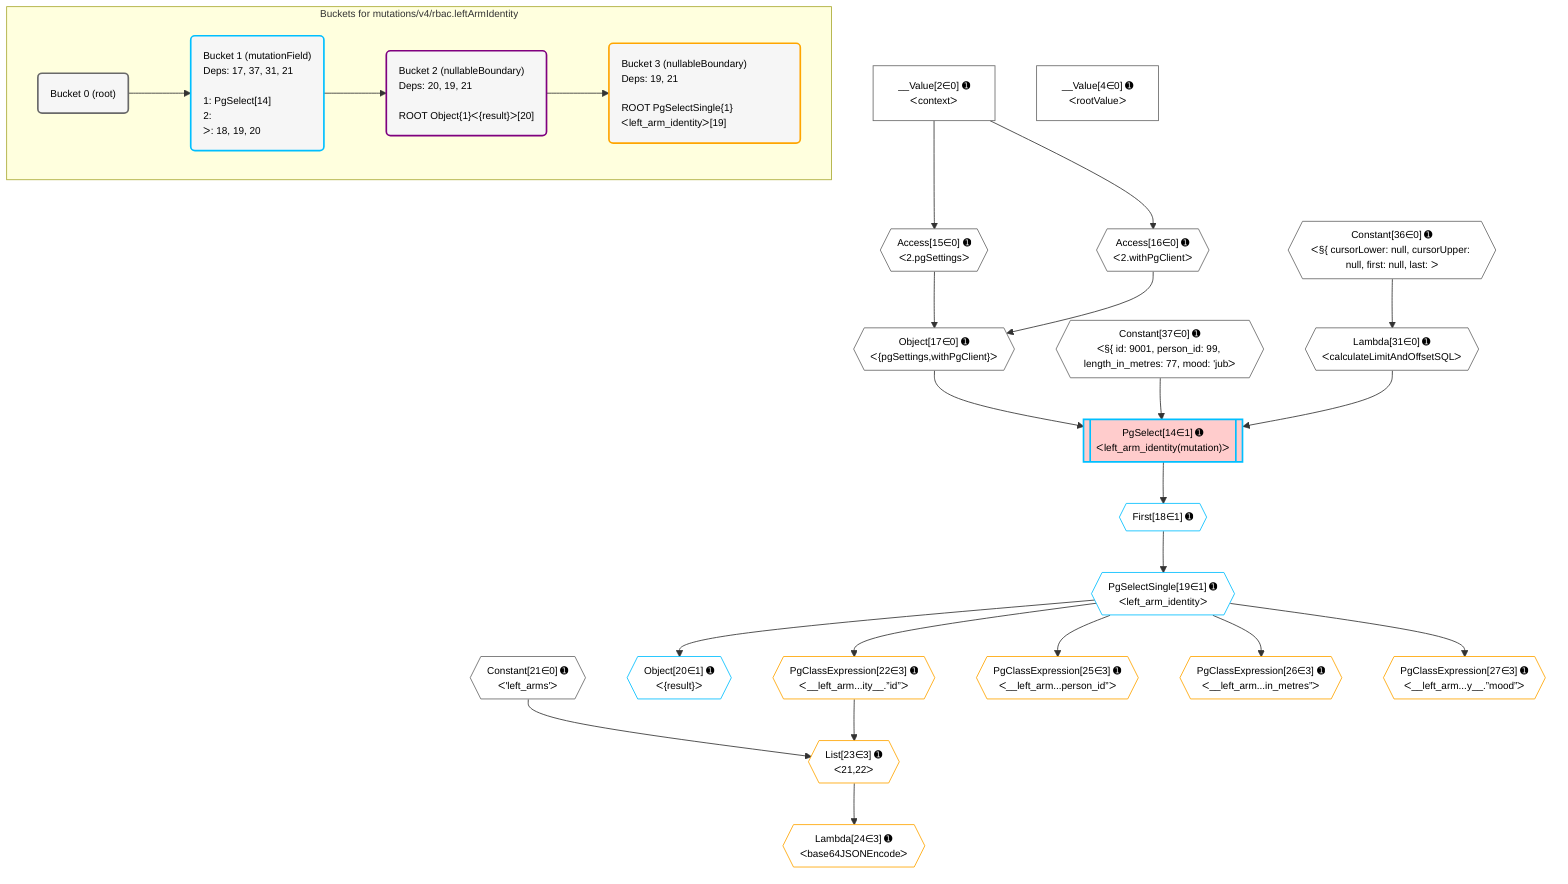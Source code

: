 %%{init: {'themeVariables': { 'fontSize': '12px'}}}%%
graph TD
    classDef path fill:#eee,stroke:#000,color:#000
    classDef plan fill:#fff,stroke-width:1px,color:#000
    classDef itemplan fill:#fff,stroke-width:2px,color:#000
    classDef unbatchedplan fill:#dff,stroke-width:1px,color:#000
    classDef sideeffectplan fill:#fcc,stroke-width:2px,color:#000
    classDef bucket fill:#f6f6f6,color:#000,stroke-width:2px,text-align:left


    %% plan dependencies
    Object17{{"Object[17∈0] ➊<br />ᐸ{pgSettings,withPgClient}ᐳ"}}:::plan
    Access15{{"Access[15∈0] ➊<br />ᐸ2.pgSettingsᐳ"}}:::plan
    Access16{{"Access[16∈0] ➊<br />ᐸ2.withPgClientᐳ"}}:::plan
    Access15 & Access16 --> Object17
    __Value2["__Value[2∈0] ➊<br />ᐸcontextᐳ"]:::plan
    __Value2 --> Access15
    __Value2 --> Access16
    Lambda31{{"Lambda[31∈0] ➊<br />ᐸcalculateLimitAndOffsetSQLᐳ"}}:::plan
    Constant36{{"Constant[36∈0] ➊<br />ᐸ§{ cursorLower: null, cursorUpper: null, first: null, last: ᐳ"}}:::plan
    Constant36 --> Lambda31
    __Value4["__Value[4∈0] ➊<br />ᐸrootValueᐳ"]:::plan
    Constant21{{"Constant[21∈0] ➊<br />ᐸ'left_arms'ᐳ"}}:::plan
    Constant37{{"Constant[37∈0] ➊<br />ᐸ§{ id: 9001, person_id: 99, length_in_metres: 77, mood: 'jubᐳ"}}:::plan
    PgSelect14[["PgSelect[14∈1] ➊<br />ᐸleft_arm_identity(mutation)ᐳ"]]:::sideeffectplan
    Object17 & Constant37 & Lambda31 --> PgSelect14
    First18{{"First[18∈1] ➊"}}:::plan
    PgSelect14 --> First18
    PgSelectSingle19{{"PgSelectSingle[19∈1] ➊<br />ᐸleft_arm_identityᐳ"}}:::plan
    First18 --> PgSelectSingle19
    Object20{{"Object[20∈1] ➊<br />ᐸ{result}ᐳ"}}:::plan
    PgSelectSingle19 --> Object20
    List23{{"List[23∈3] ➊<br />ᐸ21,22ᐳ"}}:::plan
    PgClassExpression22{{"PgClassExpression[22∈3] ➊<br />ᐸ__left_arm...ity__.”id”ᐳ"}}:::plan
    Constant21 & PgClassExpression22 --> List23
    PgSelectSingle19 --> PgClassExpression22
    Lambda24{{"Lambda[24∈3] ➊<br />ᐸbase64JSONEncodeᐳ"}}:::plan
    List23 --> Lambda24
    PgClassExpression25{{"PgClassExpression[25∈3] ➊<br />ᐸ__left_arm...person_id”ᐳ"}}:::plan
    PgSelectSingle19 --> PgClassExpression25
    PgClassExpression26{{"PgClassExpression[26∈3] ➊<br />ᐸ__left_arm...in_metres”ᐳ"}}:::plan
    PgSelectSingle19 --> PgClassExpression26
    PgClassExpression27{{"PgClassExpression[27∈3] ➊<br />ᐸ__left_arm...y__.”mood”ᐳ"}}:::plan
    PgSelectSingle19 --> PgClassExpression27

    %% define steps

    subgraph "Buckets for mutations/v4/rbac.leftArmIdentity"
    Bucket0("Bucket 0 (root)"):::bucket
    classDef bucket0 stroke:#696969
    class Bucket0,__Value2,__Value4,Access15,Access16,Object17,Constant21,Lambda31,Constant36,Constant37 bucket0
    Bucket1("Bucket 1 (mutationField)<br />Deps: 17, 37, 31, 21<br /><br />1: PgSelect[14]<br />2: <br />ᐳ: 18, 19, 20"):::bucket
    classDef bucket1 stroke:#00bfff
    class Bucket1,PgSelect14,First18,PgSelectSingle19,Object20 bucket1
    Bucket2("Bucket 2 (nullableBoundary)<br />Deps: 20, 19, 21<br /><br />ROOT Object{1}ᐸ{result}ᐳ[20]"):::bucket
    classDef bucket2 stroke:#7f007f
    class Bucket2 bucket2
    Bucket3("Bucket 3 (nullableBoundary)<br />Deps: 19, 21<br /><br />ROOT PgSelectSingle{1}ᐸleft_arm_identityᐳ[19]"):::bucket
    classDef bucket3 stroke:#ffa500
    class Bucket3,PgClassExpression22,List23,Lambda24,PgClassExpression25,PgClassExpression26,PgClassExpression27 bucket3
    Bucket0 --> Bucket1
    Bucket1 --> Bucket2
    Bucket2 --> Bucket3
    end